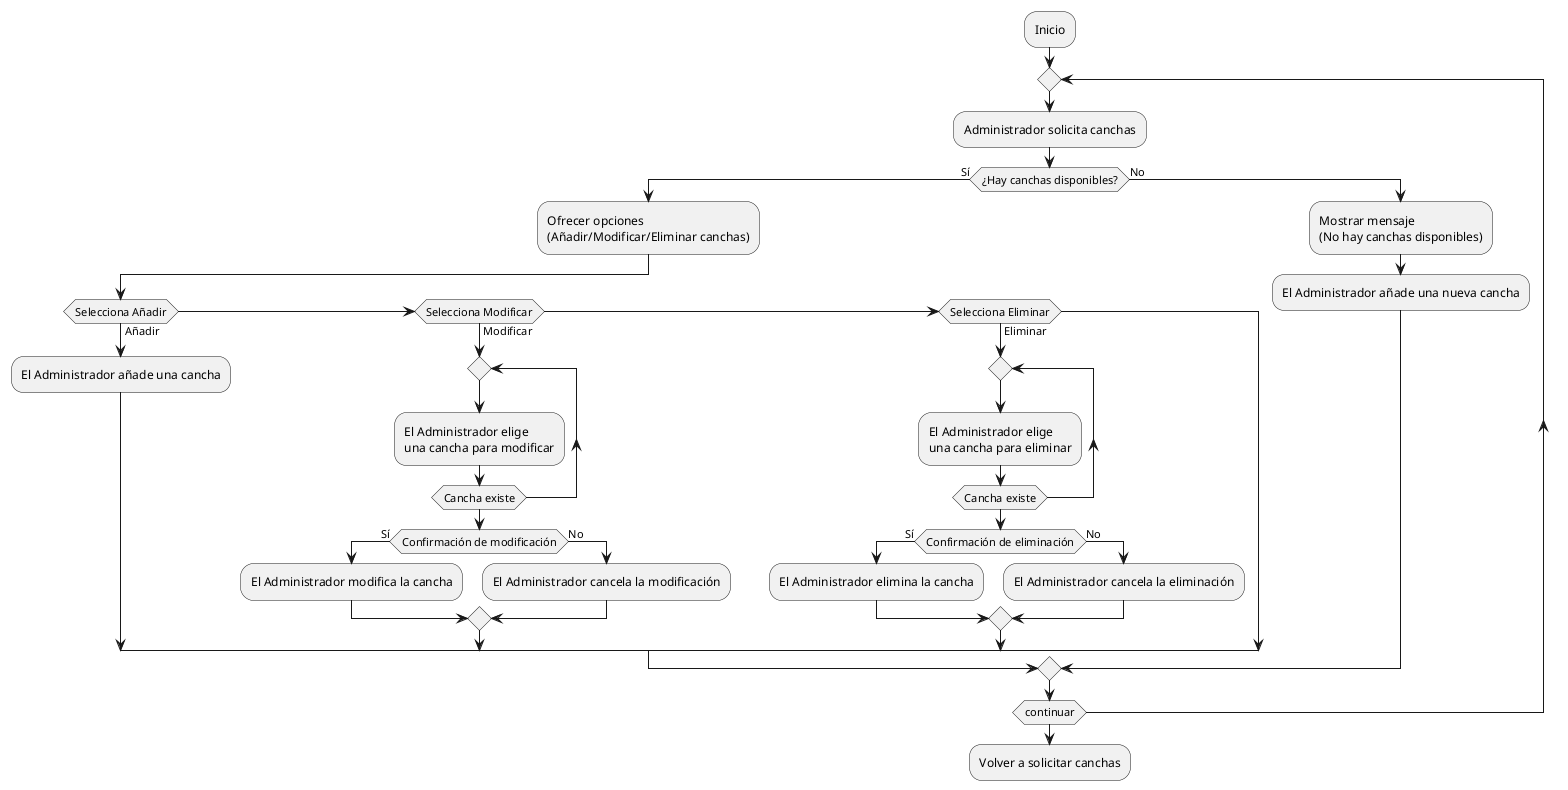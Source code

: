 @startuml
:Inicio;

repeat

:Administrador solicita canchas;

  if (¿Hay canchas disponibles?) then (Sí)
    :Ofrecer opciones\n(Añadir/Modificar/Eliminar canchas);

    if (Selecciona Añadir) then (Añadir)
      :El Administrador añade una cancha;

    else if (Selecciona Modificar) then (Modificar)
      
      repeat
        :El Administrador elige\nuna cancha para modificar;
      repeat while (Cancha existe)

      if (Confirmación de modificación) then (Sí)
        :El Administrador modifica la cancha;

      else (No)
        :El Administrador cancela la modificación;
      endif

    else if (Selecciona Eliminar) then (Eliminar)

      repeat
        :El Administrador elige\nuna cancha para eliminar;
      repeat while (Cancha existe)

      if (Confirmación de eliminación) then (Sí)
        :El Administrador elimina la cancha;

      else (No)
        :El Administrador cancela la eliminación;
      endif
    endif

  else (No)
    :Mostrar mensaje\n(No hay canchas disponibles);
    :El Administrador añade una nueva cancha;
  endif
  
repeat while (continuar)

:Volver a solicitar canchas;
@enduml
